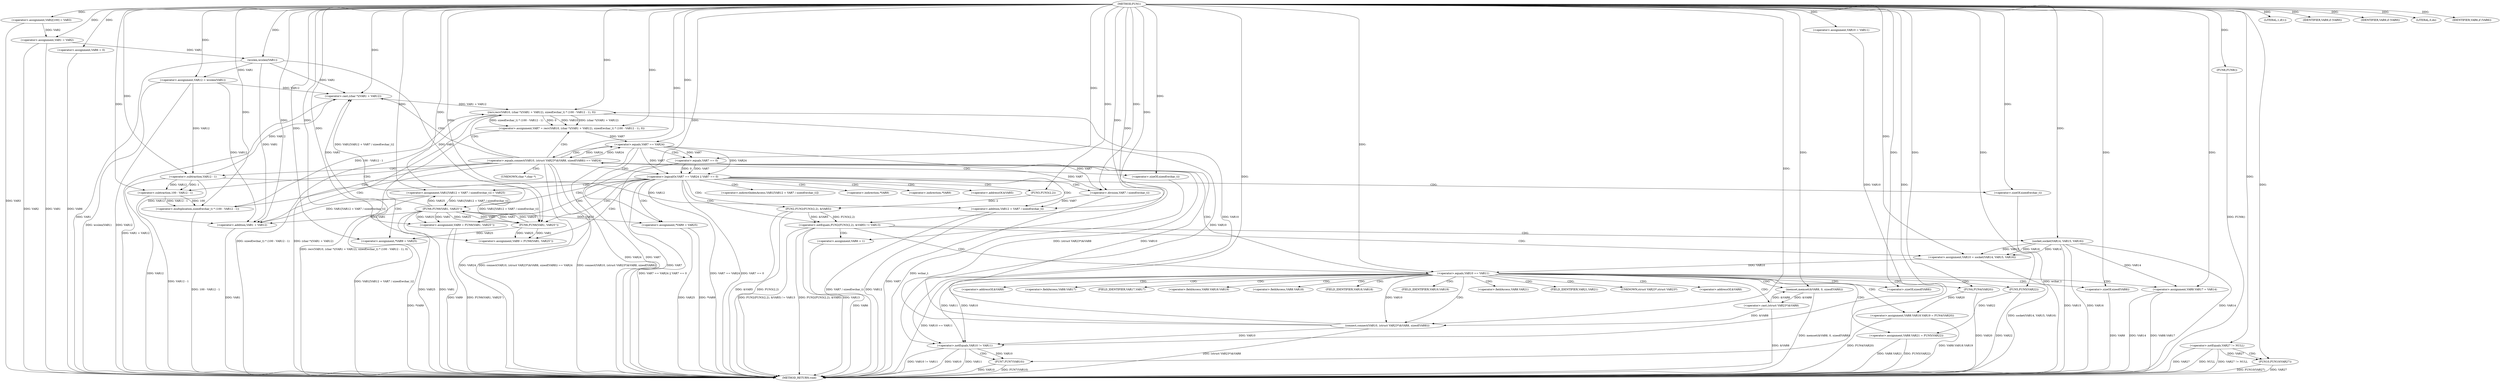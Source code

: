 digraph FUN1 {  
"1000100" [label = "(METHOD,FUN1)" ]
"1000280" [label = "(METHOD_RETURN,void)" ]
"1000104" [label = "(<operator>.assignment,VAR2[100] = VAR3)" ]
"1000107" [label = "(<operator>.assignment,VAR1 = VAR2)" ]
"1000111" [label = "(LITERAL,1,if(1))" ]
"1000116" [label = "(<operator>.assignment,VAR6 = 0)" ]
"1000123" [label = "(<operator>.assignment,VAR10 = VAR11)" ]
"1000127" [label = "(<operator>.assignment,VAR12 = wcslen(VAR1))" ]
"1000129" [label = "(wcslen,wcslen(VAR1))" ]
"1000134" [label = "(<operator>.notEquals,FUN2(FUN3(2,2), &VAR5) != VAR13)" ]
"1000135" [label = "(FUN2,FUN2(FUN3(2,2), &VAR5))" ]
"1000136" [label = "(FUN3,FUN3(2,2))" ]
"1000144" [label = "(<operator>.assignment,VAR6 = 1)" ]
"1000147" [label = "(<operator>.assignment,VAR10 = socket(VAR14, VAR15, VAR16))" ]
"1000149" [label = "(socket,socket(VAR14, VAR15, VAR16))" ]
"1000154" [label = "(<operator>.equals,VAR10 == VAR11)" ]
"1000159" [label = "(memset,memset(&VAR8, 0, sizeof(VAR8)))" ]
"1000163" [label = "(<operator>.sizeOf,sizeof(VAR8))" ]
"1000165" [label = "(<operator>.assignment,VAR8.VAR17 = VAR14)" ]
"1000170" [label = "(<operator>.assignment,VAR8.VAR18.VAR19 = FUN4(VAR20))" ]
"1000176" [label = "(FUN4,FUN4(VAR20))" ]
"1000178" [label = "(<operator>.assignment,VAR8.VAR21 = FUN5(VAR22))" ]
"1000182" [label = "(FUN5,FUN5(VAR22))" ]
"1000185" [label = "(<operator>.equals,connect(VAR10, (struct VAR23*)&VAR8, sizeof(VAR8)) == VAR24)" ]
"1000186" [label = "(connect,connect(VAR10, (struct VAR23*)&VAR8, sizeof(VAR8)))" ]
"1000188" [label = "(<operator>.cast,(struct VAR23*)&VAR8)" ]
"1000192" [label = "(<operator>.sizeOf,sizeof(VAR8))" ]
"1000197" [label = "(<operator>.assignment,VAR7 = recv(VAR10, (char *)(VAR1 + VAR12), sizeof(wchar_t) * (100 - VAR12 - 1), 0))" ]
"1000199" [label = "(recv,recv(VAR10, (char *)(VAR1 + VAR12), sizeof(wchar_t) * (100 - VAR12 - 1), 0))" ]
"1000201" [label = "(<operator>.cast,(char *)(VAR1 + VAR12))" ]
"1000203" [label = "(<operator>.addition,VAR1 + VAR12)" ]
"1000206" [label = "(<operator>.multiplication,sizeof(wchar_t) * (100 - VAR12 - 1))" ]
"1000207" [label = "(<operator>.sizeOf,sizeof(wchar_t))" ]
"1000209" [label = "(<operator>.subtraction,100 - VAR12 - 1)" ]
"1000211" [label = "(<operator>.subtraction,VAR12 - 1)" ]
"1000216" [label = "(<operator>.logicalOr,VAR7 == VAR24 || VAR7 == 0)" ]
"1000217" [label = "(<operator>.equals,VAR7 == VAR24)" ]
"1000220" [label = "(<operator>.equals,VAR7 == 0)" ]
"1000225" [label = "(<operator>.assignment,VAR1[VAR12 + VAR7 / sizeof(wchar_t)] = VAR25)" ]
"1000228" [label = "(<operator>.addition,VAR12 + VAR7 / sizeof(wchar_t))" ]
"1000230" [label = "(<operator>.division,VAR7 / sizeof(wchar_t))" ]
"1000232" [label = "(<operator>.sizeOf,sizeof(wchar_t))" ]
"1000235" [label = "(<operator>.assignment,VAR9 = FUN6(VAR1, VAR25''))" ]
"1000237" [label = "(FUN6,FUN6(VAR1, VAR25''))" ]
"1000241" [label = "(IDENTIFIER,VAR9,if (VAR9))" ]
"1000243" [label = "(<operator>.assignment,*VAR9 = VAR25)" ]
"1000247" [label = "(<operator>.assignment,VAR9 = FUN6(VAR1, VAR25''))" ]
"1000249" [label = "(FUN6,FUN6(VAR1, VAR25''))" ]
"1000253" [label = "(IDENTIFIER,VAR9,if (VAR9))" ]
"1000255" [label = "(<operator>.assignment,*VAR9 = VAR25)" ]
"1000259" [label = "(LITERAL,0,do)" ]
"1000261" [label = "(<operator>.notEquals,VAR10 != VAR11)" ]
"1000265" [label = "(FUN7,FUN7(VAR10))" ]
"1000268" [label = "(IDENTIFIER,VAR6,if (VAR6))" ]
"1000270" [label = "(FUN8,FUN8())" ]
"1000274" [label = "(<operator>.notEquals,VAR27 != NULL)" ]
"1000278" [label = "(FUN10,FUN10(VAR27))" ]
"1000139" [label = "(<operator>.addressOf,&VAR5)" ]
"1000160" [label = "(<operator>.addressOf,&VAR8)" ]
"1000166" [label = "(<operator>.fieldAccess,VAR8.VAR17)" ]
"1000168" [label = "(FIELD_IDENTIFIER,VAR17,VAR17)" ]
"1000171" [label = "(<operator>.fieldAccess,VAR8.VAR18.VAR19)" ]
"1000172" [label = "(<operator>.fieldAccess,VAR8.VAR18)" ]
"1000174" [label = "(FIELD_IDENTIFIER,VAR18,VAR18)" ]
"1000175" [label = "(FIELD_IDENTIFIER,VAR19,VAR19)" ]
"1000179" [label = "(<operator>.fieldAccess,VAR8.VAR21)" ]
"1000181" [label = "(FIELD_IDENTIFIER,VAR21,VAR21)" ]
"1000189" [label = "(UNKNOWN,struct VAR23*,struct VAR23*)" ]
"1000190" [label = "(<operator>.addressOf,&VAR8)" ]
"1000202" [label = "(UNKNOWN,char *,char *)" ]
"1000226" [label = "(<operator>.indirectIndexAccess,VAR1[VAR12 + VAR7 / sizeof(wchar_t)])" ]
"1000244" [label = "(<operator>.indirection,*VAR9)" ]
"1000256" [label = "(<operator>.indirection,*VAR9)" ]
  "1000185" -> "1000280"  [ label = "DDG: connect(VAR10, (struct VAR23*)&VAR8, sizeof(VAR8)) == VAR24"] 
  "1000216" -> "1000280"  [ label = "DDG: VAR7 == VAR24 || VAR7 == 0"] 
  "1000274" -> "1000280"  [ label = "DDG: NULL"] 
  "1000255" -> "1000280"  [ label = "DDG: *VAR9"] 
  "1000178" -> "1000280"  [ label = "DDG: FUN5(VAR22)"] 
  "1000247" -> "1000280"  [ label = "DDG: VAR9"] 
  "1000159" -> "1000280"  [ label = "DDG: memset(&VAR8, 0, sizeof(VAR8))"] 
  "1000116" -> "1000280"  [ label = "DDG: VAR6"] 
  "1000186" -> "1000280"  [ label = "DDG: (struct VAR23*)&VAR8"] 
  "1000129" -> "1000280"  [ label = "DDG: VAR1"] 
  "1000185" -> "1000280"  [ label = "DDG: connect(VAR10, (struct VAR23*)&VAR8, sizeof(VAR8))"] 
  "1000220" -> "1000280"  [ label = "DDG: VAR7"] 
  "1000249" -> "1000280"  [ label = "DDG: VAR25"] 
  "1000185" -> "1000280"  [ label = "DDG: VAR24"] 
  "1000199" -> "1000280"  [ label = "DDG: (char *)(VAR1 + VAR12)"] 
  "1000107" -> "1000280"  [ label = "DDG: VAR1"] 
  "1000206" -> "1000280"  [ label = "DDG: 100 - VAR12 - 1"] 
  "1000149" -> "1000280"  [ label = "DDG: VAR15"] 
  "1000274" -> "1000280"  [ label = "DDG: VAR27"] 
  "1000232" -> "1000280"  [ label = "DDG: wchar_t"] 
  "1000165" -> "1000280"  [ label = "DDG: VAR14"] 
  "1000188" -> "1000280"  [ label = "DDG: &VAR8"] 
  "1000178" -> "1000280"  [ label = "DDG: VAR8.VAR21"] 
  "1000225" -> "1000280"  [ label = "DDG: VAR1[VAR12 + VAR7 / sizeof(wchar_t)]"] 
  "1000217" -> "1000280"  [ label = "DDG: VAR24"] 
  "1000216" -> "1000280"  [ label = "DDG: VAR7 == VAR24"] 
  "1000199" -> "1000280"  [ label = "DDG: sizeof(wchar_t) * (100 - VAR12 - 1)"] 
  "1000134" -> "1000280"  [ label = "DDG: VAR13"] 
  "1000135" -> "1000280"  [ label = "DDG: &VAR5"] 
  "1000165" -> "1000280"  [ label = "DDG: VAR8.VAR17"] 
  "1000149" -> "1000280"  [ label = "DDG: VAR16"] 
  "1000265" -> "1000280"  [ label = "DDG: FUN7(VAR10)"] 
  "1000228" -> "1000280"  [ label = "DDG: VAR12"] 
  "1000127" -> "1000280"  [ label = "DDG: wcslen(VAR1)"] 
  "1000134" -> "1000280"  [ label = "DDG: FUN2(FUN3(2,2), &VAR5) != VAR13"] 
  "1000274" -> "1000280"  [ label = "DDG: VAR27 != NULL"] 
  "1000261" -> "1000280"  [ label = "DDG: VAR11"] 
  "1000217" -> "1000280"  [ label = "DDG: VAR7"] 
  "1000201" -> "1000280"  [ label = "DDG: VAR1 + VAR12"] 
  "1000207" -> "1000280"  [ label = "DDG: wchar_t"] 
  "1000147" -> "1000280"  [ label = "DDG: socket(VAR14, VAR15, VAR16)"] 
  "1000255" -> "1000280"  [ label = "DDG: VAR25"] 
  "1000170" -> "1000280"  [ label = "DDG: FUN4(VAR20)"] 
  "1000265" -> "1000280"  [ label = "DDG: VAR10"] 
  "1000230" -> "1000280"  [ label = "DDG: VAR7"] 
  "1000278" -> "1000280"  [ label = "DDG: FUN10(VAR27)"] 
  "1000211" -> "1000280"  [ label = "DDG: VAR12"] 
  "1000261" -> "1000280"  [ label = "DDG: VAR10"] 
  "1000154" -> "1000280"  [ label = "DDG: VAR10 == VAR11"] 
  "1000197" -> "1000280"  [ label = "DDG: recv(VAR10, (char *)(VAR1 + VAR12), sizeof(wchar_t) * (100 - VAR12 - 1), 0)"] 
  "1000134" -> "1000280"  [ label = "DDG: FUN2(FUN3(2,2), &VAR5)"] 
  "1000192" -> "1000280"  [ label = "DDG: VAR8"] 
  "1000209" -> "1000280"  [ label = "DDG: VAR12 - 1"] 
  "1000228" -> "1000280"  [ label = "DDG: VAR7 / sizeof(wchar_t)"] 
  "1000135" -> "1000280"  [ label = "DDG: FUN3(2,2)"] 
  "1000144" -> "1000280"  [ label = "DDG: VAR6"] 
  "1000216" -> "1000280"  [ label = "DDG: VAR7 == 0"] 
  "1000170" -> "1000280"  [ label = "DDG: VAR8.VAR18.VAR19"] 
  "1000176" -> "1000280"  [ label = "DDG: VAR20"] 
  "1000243" -> "1000280"  [ label = "DDG: *VAR9"] 
  "1000270" -> "1000280"  [ label = "DDG: FUN8()"] 
  "1000149" -> "1000280"  [ label = "DDG: VAR14"] 
  "1000261" -> "1000280"  [ label = "DDG: VAR10 != VAR11"] 
  "1000127" -> "1000280"  [ label = "DDG: VAR12"] 
  "1000249" -> "1000280"  [ label = "DDG: VAR1"] 
  "1000182" -> "1000280"  [ label = "DDG: VAR22"] 
  "1000278" -> "1000280"  [ label = "DDG: VAR27"] 
  "1000104" -> "1000280"  [ label = "DDG: VAR3"] 
  "1000107" -> "1000280"  [ label = "DDG: VAR2"] 
  "1000247" -> "1000280"  [ label = "DDG: FUN6(VAR1, VAR25'')"] 
  "1000203" -> "1000280"  [ label = "DDG: VAR1"] 
  "1000100" -> "1000104"  [ label = "DDG: "] 
  "1000104" -> "1000107"  [ label = "DDG: VAR2"] 
  "1000100" -> "1000107"  [ label = "DDG: "] 
  "1000100" -> "1000111"  [ label = "DDG: "] 
  "1000100" -> "1000116"  [ label = "DDG: "] 
  "1000100" -> "1000123"  [ label = "DDG: "] 
  "1000129" -> "1000127"  [ label = "DDG: VAR1"] 
  "1000100" -> "1000127"  [ label = "DDG: "] 
  "1000107" -> "1000129"  [ label = "DDG: VAR1"] 
  "1000100" -> "1000129"  [ label = "DDG: "] 
  "1000135" -> "1000134"  [ label = "DDG: FUN3(2,2)"] 
  "1000135" -> "1000134"  [ label = "DDG: &VAR5"] 
  "1000136" -> "1000135"  [ label = "DDG: 2"] 
  "1000100" -> "1000136"  [ label = "DDG: "] 
  "1000100" -> "1000134"  [ label = "DDG: "] 
  "1000100" -> "1000144"  [ label = "DDG: "] 
  "1000149" -> "1000147"  [ label = "DDG: VAR14"] 
  "1000149" -> "1000147"  [ label = "DDG: VAR15"] 
  "1000149" -> "1000147"  [ label = "DDG: VAR16"] 
  "1000100" -> "1000147"  [ label = "DDG: "] 
  "1000100" -> "1000149"  [ label = "DDG: "] 
  "1000147" -> "1000154"  [ label = "DDG: VAR10"] 
  "1000100" -> "1000154"  [ label = "DDG: "] 
  "1000188" -> "1000159"  [ label = "DDG: &VAR8"] 
  "1000100" -> "1000159"  [ label = "DDG: "] 
  "1000100" -> "1000163"  [ label = "DDG: "] 
  "1000149" -> "1000165"  [ label = "DDG: VAR14"] 
  "1000100" -> "1000165"  [ label = "DDG: "] 
  "1000176" -> "1000170"  [ label = "DDG: VAR20"] 
  "1000100" -> "1000176"  [ label = "DDG: "] 
  "1000182" -> "1000178"  [ label = "DDG: VAR22"] 
  "1000100" -> "1000182"  [ label = "DDG: "] 
  "1000186" -> "1000185"  [ label = "DDG: VAR10"] 
  "1000186" -> "1000185"  [ label = "DDG: (struct VAR23*)&VAR8"] 
  "1000154" -> "1000186"  [ label = "DDG: VAR10"] 
  "1000100" -> "1000186"  [ label = "DDG: "] 
  "1000188" -> "1000186"  [ label = "DDG: &VAR8"] 
  "1000159" -> "1000188"  [ label = "DDG: &VAR8"] 
  "1000100" -> "1000192"  [ label = "DDG: "] 
  "1000217" -> "1000185"  [ label = "DDG: VAR24"] 
  "1000100" -> "1000185"  [ label = "DDG: "] 
  "1000199" -> "1000197"  [ label = "DDG: VAR10"] 
  "1000199" -> "1000197"  [ label = "DDG: (char *)(VAR1 + VAR12)"] 
  "1000199" -> "1000197"  [ label = "DDG: sizeof(wchar_t) * (100 - VAR12 - 1)"] 
  "1000199" -> "1000197"  [ label = "DDG: 0"] 
  "1000100" -> "1000197"  [ label = "DDG: "] 
  "1000186" -> "1000199"  [ label = "DDG: VAR10"] 
  "1000100" -> "1000199"  [ label = "DDG: "] 
  "1000201" -> "1000199"  [ label = "DDG: VAR1 + VAR12"] 
  "1000129" -> "1000201"  [ label = "DDG: VAR1"] 
  "1000225" -> "1000201"  [ label = "DDG: VAR1[VAR12 + VAR7 / sizeof(wchar_t)]"] 
  "1000249" -> "1000201"  [ label = "DDG: VAR1"] 
  "1000100" -> "1000201"  [ label = "DDG: "] 
  "1000127" -> "1000201"  [ label = "DDG: VAR12"] 
  "1000211" -> "1000201"  [ label = "DDG: VAR12"] 
  "1000129" -> "1000203"  [ label = "DDG: VAR1"] 
  "1000225" -> "1000203"  [ label = "DDG: VAR1[VAR12 + VAR7 / sizeof(wchar_t)]"] 
  "1000249" -> "1000203"  [ label = "DDG: VAR1"] 
  "1000100" -> "1000203"  [ label = "DDG: "] 
  "1000127" -> "1000203"  [ label = "DDG: VAR12"] 
  "1000211" -> "1000203"  [ label = "DDG: VAR12"] 
  "1000206" -> "1000199"  [ label = "DDG: 100 - VAR12 - 1"] 
  "1000100" -> "1000206"  [ label = "DDG: "] 
  "1000100" -> "1000207"  [ label = "DDG: "] 
  "1000209" -> "1000206"  [ label = "DDG: 100"] 
  "1000209" -> "1000206"  [ label = "DDG: VAR12 - 1"] 
  "1000100" -> "1000209"  [ label = "DDG: "] 
  "1000211" -> "1000209"  [ label = "DDG: VAR12"] 
  "1000211" -> "1000209"  [ label = "DDG: 1"] 
  "1000100" -> "1000211"  [ label = "DDG: "] 
  "1000127" -> "1000211"  [ label = "DDG: VAR12"] 
  "1000217" -> "1000216"  [ label = "DDG: VAR7"] 
  "1000217" -> "1000216"  [ label = "DDG: VAR24"] 
  "1000197" -> "1000217"  [ label = "DDG: VAR7"] 
  "1000100" -> "1000217"  [ label = "DDG: "] 
  "1000185" -> "1000217"  [ label = "DDG: VAR24"] 
  "1000220" -> "1000216"  [ label = "DDG: VAR7"] 
  "1000220" -> "1000216"  [ label = "DDG: 0"] 
  "1000217" -> "1000220"  [ label = "DDG: VAR7"] 
  "1000100" -> "1000220"  [ label = "DDG: "] 
  "1000249" -> "1000225"  [ label = "DDG: VAR25"] 
  "1000100" -> "1000225"  [ label = "DDG: "] 
  "1000211" -> "1000228"  [ label = "DDG: VAR12"] 
  "1000100" -> "1000228"  [ label = "DDG: "] 
  "1000230" -> "1000228"  [ label = "DDG: VAR7"] 
  "1000220" -> "1000230"  [ label = "DDG: VAR7"] 
  "1000217" -> "1000230"  [ label = "DDG: VAR7"] 
  "1000100" -> "1000230"  [ label = "DDG: "] 
  "1000100" -> "1000232"  [ label = "DDG: "] 
  "1000237" -> "1000235"  [ label = "DDG: VAR1"] 
  "1000237" -> "1000235"  [ label = "DDG: VAR25"] 
  "1000100" -> "1000235"  [ label = "DDG: "] 
  "1000225" -> "1000237"  [ label = "DDG: VAR1[VAR12 + VAR7 / sizeof(wchar_t)]"] 
  "1000100" -> "1000237"  [ label = "DDG: "] 
  "1000129" -> "1000237"  [ label = "DDG: VAR1"] 
  "1000249" -> "1000237"  [ label = "DDG: VAR1"] 
  "1000249" -> "1000237"  [ label = "DDG: VAR25"] 
  "1000100" -> "1000241"  [ label = "DDG: "] 
  "1000237" -> "1000243"  [ label = "DDG: VAR25"] 
  "1000100" -> "1000243"  [ label = "DDG: "] 
  "1000249" -> "1000247"  [ label = "DDG: VAR1"] 
  "1000249" -> "1000247"  [ label = "DDG: VAR25"] 
  "1000100" -> "1000247"  [ label = "DDG: "] 
  "1000225" -> "1000249"  [ label = "DDG: VAR1[VAR12 + VAR7 / sizeof(wchar_t)]"] 
  "1000237" -> "1000249"  [ label = "DDG: VAR1"] 
  "1000100" -> "1000249"  [ label = "DDG: "] 
  "1000237" -> "1000249"  [ label = "DDG: VAR25"] 
  "1000100" -> "1000253"  [ label = "DDG: "] 
  "1000249" -> "1000255"  [ label = "DDG: VAR25"] 
  "1000100" -> "1000255"  [ label = "DDG: "] 
  "1000100" -> "1000259"  [ label = "DDG: "] 
  "1000186" -> "1000261"  [ label = "DDG: VAR10"] 
  "1000199" -> "1000261"  [ label = "DDG: VAR10"] 
  "1000154" -> "1000261"  [ label = "DDG: VAR10"] 
  "1000123" -> "1000261"  [ label = "DDG: VAR10"] 
  "1000100" -> "1000261"  [ label = "DDG: "] 
  "1000154" -> "1000261"  [ label = "DDG: VAR11"] 
  "1000261" -> "1000265"  [ label = "DDG: VAR10"] 
  "1000100" -> "1000265"  [ label = "DDG: "] 
  "1000100" -> "1000268"  [ label = "DDG: "] 
  "1000100" -> "1000270"  [ label = "DDG: "] 
  "1000100" -> "1000274"  [ label = "DDG: "] 
  "1000274" -> "1000278"  [ label = "DDG: VAR27"] 
  "1000100" -> "1000278"  [ label = "DDG: "] 
  "1000134" -> "1000144"  [ label = "CDG: "] 
  "1000134" -> "1000149"  [ label = "CDG: "] 
  "1000134" -> "1000154"  [ label = "CDG: "] 
  "1000134" -> "1000147"  [ label = "CDG: "] 
  "1000154" -> "1000174"  [ label = "CDG: "] 
  "1000154" -> "1000182"  [ label = "CDG: "] 
  "1000154" -> "1000166"  [ label = "CDG: "] 
  "1000154" -> "1000165"  [ label = "CDG: "] 
  "1000154" -> "1000188"  [ label = "CDG: "] 
  "1000154" -> "1000190"  [ label = "CDG: "] 
  "1000154" -> "1000175"  [ label = "CDG: "] 
  "1000154" -> "1000160"  [ label = "CDG: "] 
  "1000154" -> "1000179"  [ label = "CDG: "] 
  "1000154" -> "1000192"  [ label = "CDG: "] 
  "1000154" -> "1000176"  [ label = "CDG: "] 
  "1000154" -> "1000185"  [ label = "CDG: "] 
  "1000154" -> "1000186"  [ label = "CDG: "] 
  "1000154" -> "1000172"  [ label = "CDG: "] 
  "1000154" -> "1000189"  [ label = "CDG: "] 
  "1000154" -> "1000163"  [ label = "CDG: "] 
  "1000154" -> "1000168"  [ label = "CDG: "] 
  "1000154" -> "1000178"  [ label = "CDG: "] 
  "1000154" -> "1000159"  [ label = "CDG: "] 
  "1000154" -> "1000170"  [ label = "CDG: "] 
  "1000154" -> "1000171"  [ label = "CDG: "] 
  "1000154" -> "1000181"  [ label = "CDG: "] 
  "1000185" -> "1000211"  [ label = "CDG: "] 
  "1000185" -> "1000199"  [ label = "CDG: "] 
  "1000185" -> "1000197"  [ label = "CDG: "] 
  "1000185" -> "1000216"  [ label = "CDG: "] 
  "1000185" -> "1000206"  [ label = "CDG: "] 
  "1000185" -> "1000201"  [ label = "CDG: "] 
  "1000185" -> "1000217"  [ label = "CDG: "] 
  "1000185" -> "1000207"  [ label = "CDG: "] 
  "1000185" -> "1000203"  [ label = "CDG: "] 
  "1000185" -> "1000202"  [ label = "CDG: "] 
  "1000185" -> "1000209"  [ label = "CDG: "] 
  "1000216" -> "1000235"  [ label = "CDG: "] 
  "1000216" -> "1000226"  [ label = "CDG: "] 
  "1000216" -> "1000232"  [ label = "CDG: "] 
  "1000216" -> "1000247"  [ label = "CDG: "] 
  "1000216" -> "1000230"  [ label = "CDG: "] 
  "1000216" -> "1000225"  [ label = "CDG: "] 
  "1000216" -> "1000237"  [ label = "CDG: "] 
  "1000216" -> "1000249"  [ label = "CDG: "] 
  "1000216" -> "1000228"  [ label = "CDG: "] 
  "1000216" -> "1000139"  [ label = "CDG: "] 
  "1000216" -> "1000135"  [ label = "CDG: "] 
  "1000216" -> "1000136"  [ label = "CDG: "] 
  "1000216" -> "1000134"  [ label = "CDG: "] 
  "1000216" -> "1000255"  [ label = "CDG: "] 
  "1000216" -> "1000256"  [ label = "CDG: "] 
  "1000216" -> "1000243"  [ label = "CDG: "] 
  "1000216" -> "1000244"  [ label = "CDG: "] 
  "1000217" -> "1000220"  [ label = "CDG: "] 
  "1000261" -> "1000265"  [ label = "CDG: "] 
  "1000274" -> "1000278"  [ label = "CDG: "] 
}

